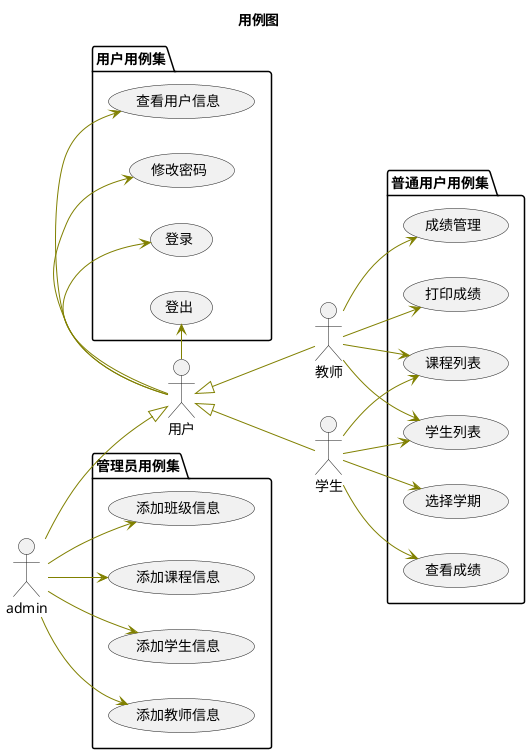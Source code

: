 @startuml

skinparam usecase {





	ArrowColor Olive
	ActorFontName Courier

	ActorBackgroundColor<< Human >> Gold
}

left to right direction
title 用例图

actor 教师

actor 学生

actor 用户

用户 <|-- 教师

用户 <|-up- admin

用户 <|-- 学生


package 用户用例集 {
用户 -left-> (登录)

用户 -left-> (登出)

用户 -left-> (查看用户信息)



用户 -left-> (修改密码)

}




package 管理员用例集{

admin --> (添加学生信息)
admin --> (添加教师信息)
admin --> (添加班级信息)
admin --> (添加课程信息)

}
package 普通用户用例集 {


教师 --> (成绩管理)
教师 --> (打印成绩)
教师 --> (课程列表)
教师 --> (学生列表)

学生 --> (课程列表)
学生 --> (选择学期)
学生 --> (学生列表)
学生 --> (查看成绩)

}

@enduml